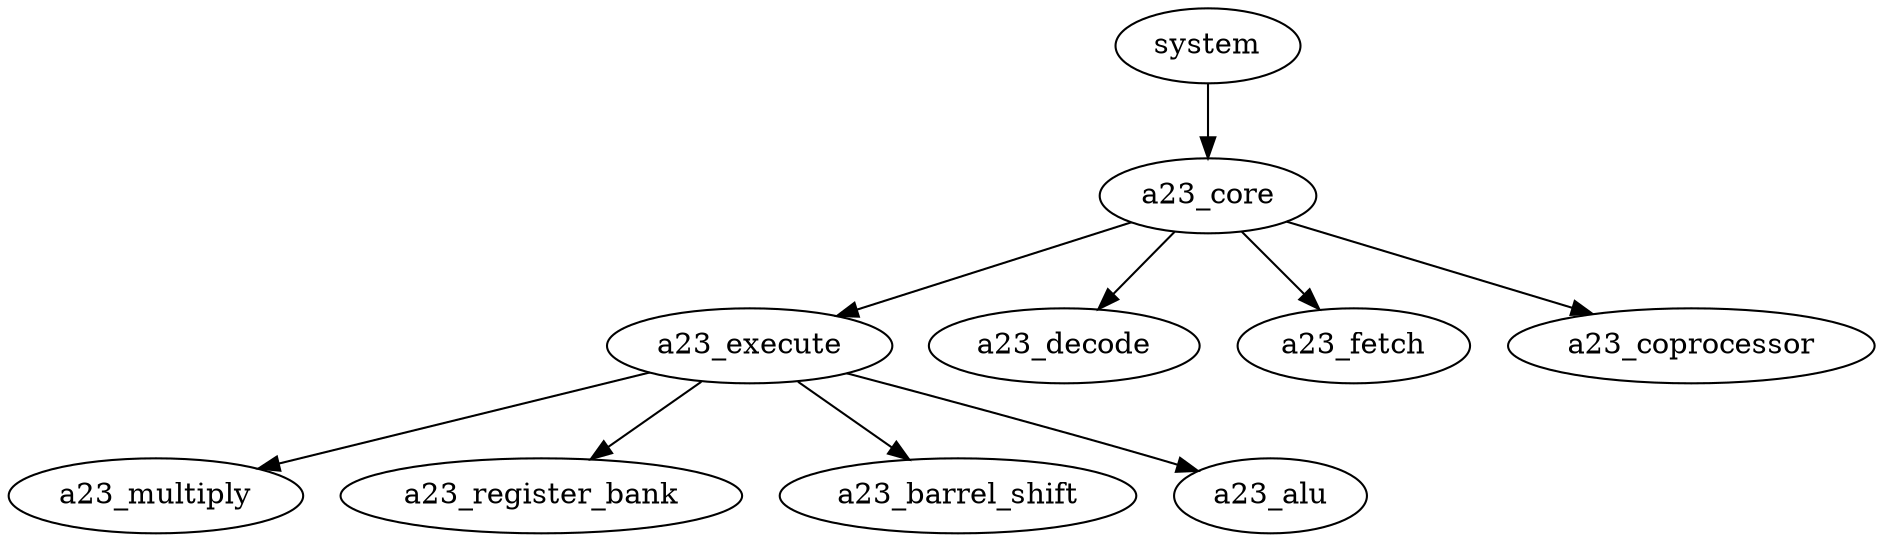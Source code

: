 strict digraph {
	graph [bb="0,0,772,252"];
	node [label="\N"];
	a23_execute	 [height=0.5,
		pos="306,90",
		width=1.586];
	a23_multiply	 [height=0.5,
		pos="61,18",
		width=1.6958];
	a23_execute -> a23_multiply	 [pos="e,103.48,31.136 265.27,77.362 223.56,65.446 158.58,46.881 113.15,33.899"];
	a23_register_bank	 [height=0.5,
		pos="221,18",
		width=2.2305];
	a23_execute -> a23_register_bank	 [pos="e,241.2,35.633 286.29,72.765 275.29,63.708 261.4,52.27 249.26,42.276"];
	a23_barrel_shift	 [height=0.5,
		pos="392,18",
		width=2.002];
	a23_execute -> a23_barrel_shift	 [pos="e,371.86,35.39 325.95,72.765 337.26,63.554 351.6,51.882 364.03,41.769"];
	a23_alu	 [height=0.5,
		pos="522,18",
		width=1.1152];
	a23_execute -> a23_alu	 [pos="e,491.46,29.736 345.24,76.871 379.14,66.314 429.41,50.476 473,36 475.9,35.038 478.89,34.032 481.89,33.012"];
	a23_core	 [height=0.5,
		pos="497,162",
		width=1.2569];
	a23_core -> a23_execute	 [pos="e,341.81,104.13 464.6,149.13 433.47,137.72 386.14,120.37 351.29,107.6"];
	a23_decode	 [height=0.5,
		pos="437,90",
		width=1.5402];
	a23_core -> a23_decode	 [pos="e,451.26,107.63 483.08,144.76 475.62,136.06 466.27,125.15 457.94,115.43"];
	a23_fetch	 [height=0.5,
		pos="558,90",
		width=1.3117];
	a23_core -> a23_fetch	 [pos="e,543.51,107.63 511.15,144.76 518.74,136.06 528.24,125.15 536.71,115.43"];
	a23_coprocessor	 [height=0.5,
		pos="698,90",
		width=2.0569];
	a23_core -> a23_coprocessor	 [pos="e,657.47,105.11 530.19,149.44 562.23,138.28 611.16,121.24 647.93,108.44"];
	system	 [height=0.5,
		pos="497,234",
		width=1.0055];
	system -> a23_core	 [pos="e,497,180.1 497,215.7 497,207.98 497,198.71 497,190.11"];
}
